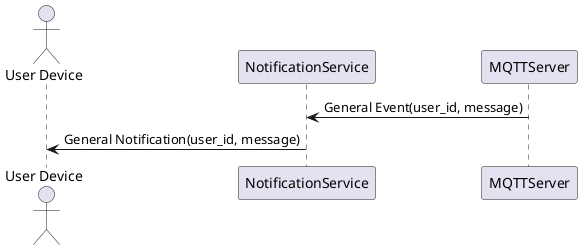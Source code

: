 @startuml
actor "User Device" as Device
participant NotificationService
participant MQTTServer

MQTTServer -> NotificationService: General Event(user_id, message)
NotificationService -> Device: General Notification(user_id, message)
@enduml
